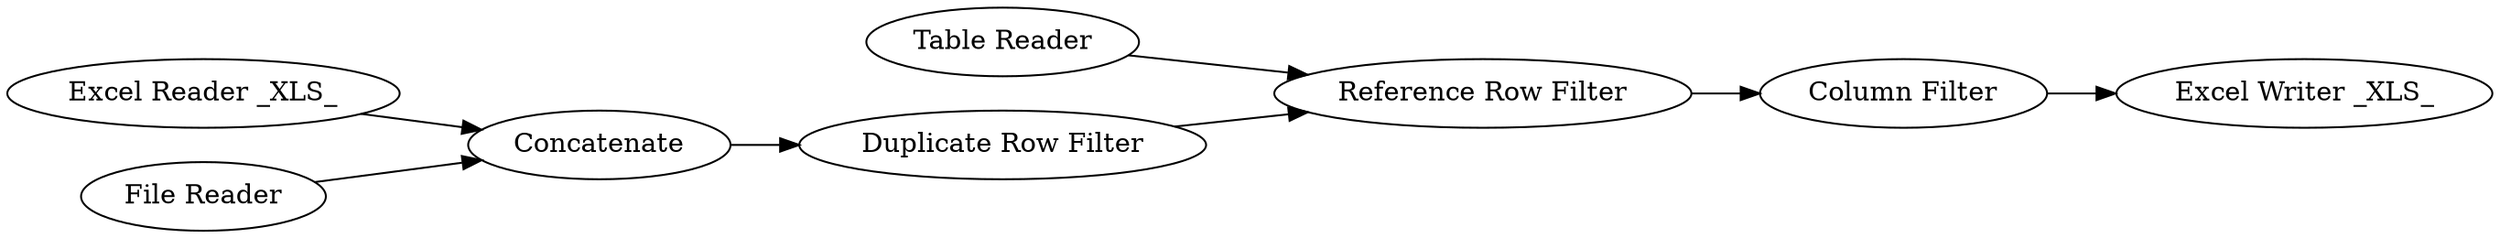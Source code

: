 digraph {
	14 [label=Concatenate]
	15 [label="Duplicate Row Filter"]
	16 [label="Reference Row Filter"]
	17 [label="Column Filter"]
	18 [label="Excel Writer _XLS_"]
	19 [label="Excel Reader _XLS_"]
	20 [label="File Reader"]
	21 [label="Table Reader"]
	14 -> 15
	15 -> 16
	16 -> 17
	17 -> 18
	19 -> 14
	20 -> 14
	21 -> 16
	rankdir=LR
}
